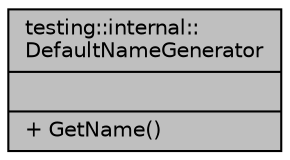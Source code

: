 digraph "testing::internal::DefaultNameGenerator"
{
 // INTERACTIVE_SVG=YES
 // LATEX_PDF_SIZE
  edge [fontname="Helvetica",fontsize="10",labelfontname="Helvetica",labelfontsize="10"];
  node [fontname="Helvetica",fontsize="10",shape=record];
  Node1 [label="{testing::internal::\lDefaultNameGenerator\n||+ GetName()\l}",height=0.2,width=0.4,color="black", fillcolor="grey75", style="filled", fontcolor="black",tooltip=" "];
}
